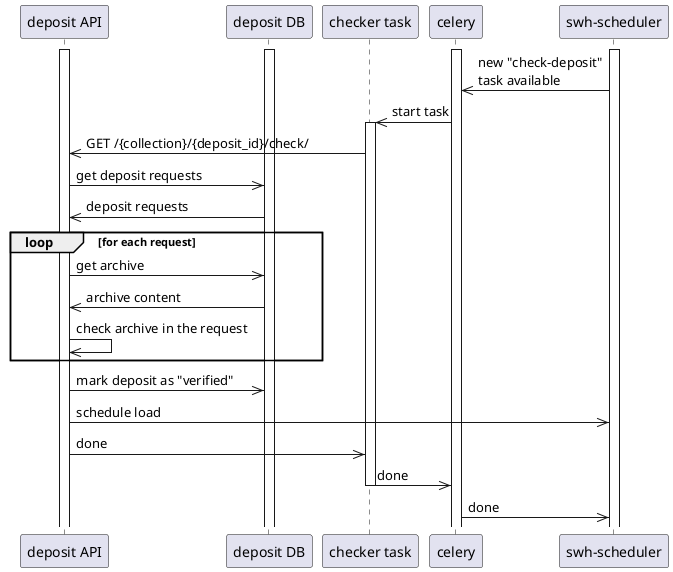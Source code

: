 @startuml
  participant DEPOSIT as "deposit API"
  participant DEPOSIT_DATABASE as "deposit DB"
  participant CHECKER_TASK as "checker task"
  participant CELERY as "celery"
  participant SCHEDULER as "swh-scheduler"

  activate DEPOSIT
  activate DEPOSIT_DATABASE
  activate CELERY
  activate SCHEDULER

  SCHEDULER ->> CELERY: new "check-deposit"\ntask available
  CELERY ->> CHECKER_TASK: start task
  activate CHECKER_TASK

  CHECKER_TASK ->> DEPOSIT: GET /{collection}/{deposit_id}/check/

  DEPOSIT ->> DEPOSIT_DATABASE: get deposit requests
  DEPOSIT_DATABASE ->> DEPOSIT: deposit requests

  loop for each request
    DEPOSIT ->> DEPOSIT_DATABASE: get archive
    DEPOSIT_DATABASE ->> DEPOSIT: archive content
    DEPOSIT ->> DEPOSIT: check archive in the request
  end

  DEPOSIT ->> DEPOSIT_DATABASE: mark deposit as "verified"
  DEPOSIT ->> SCHEDULER: schedule load
  DEPOSIT ->> CHECKER_TASK: done
  CHECKER_TASK ->> CELERY: done
  deactivate CHECKER_TASK
  CELERY ->> SCHEDULER: done
@enduml
